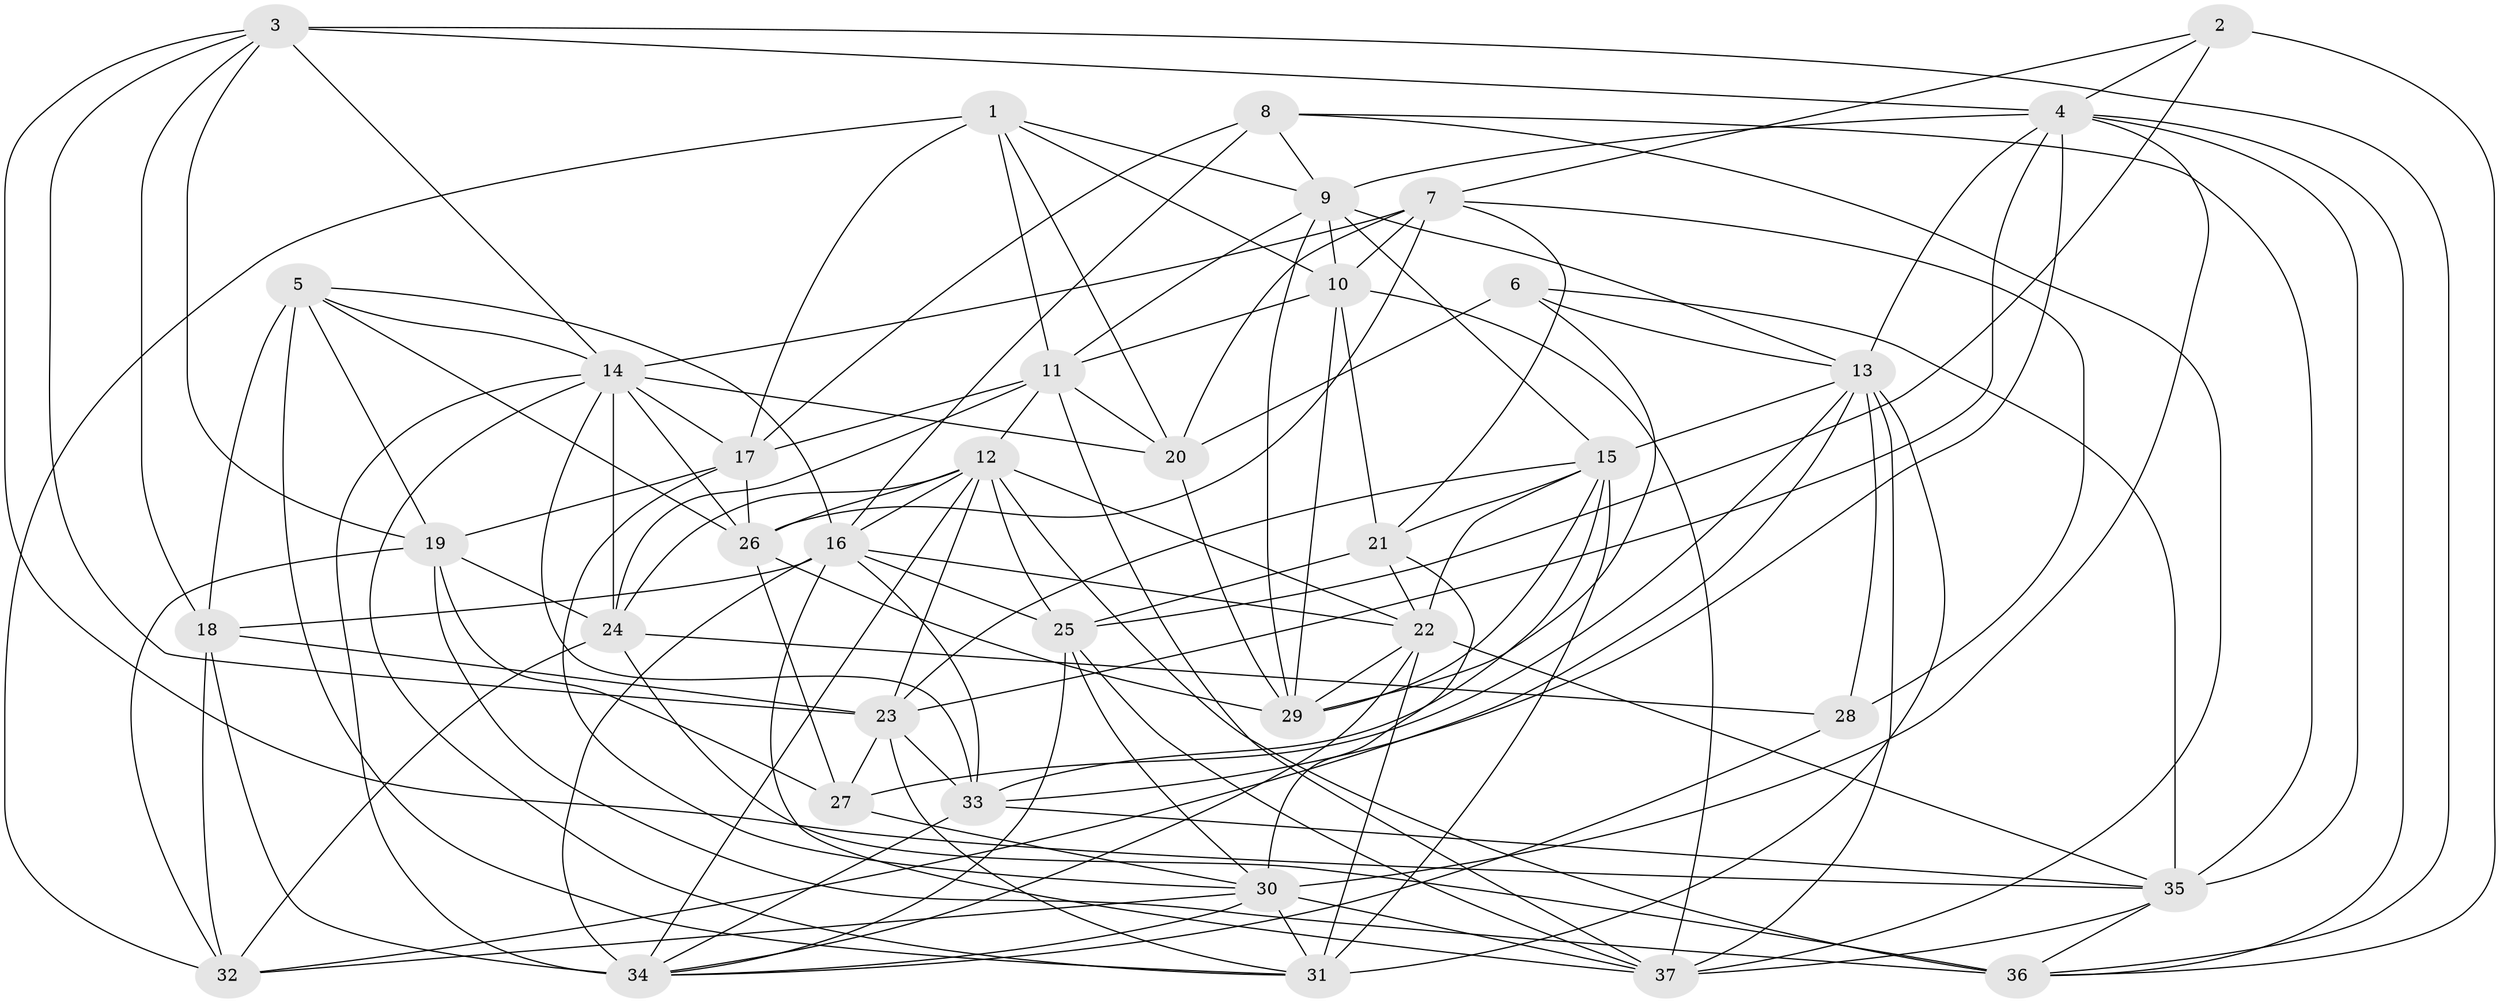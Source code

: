 // original degree distribution, {4: 1.0}
// Generated by graph-tools (version 1.1) at 2025/38/03/04/25 23:38:11]
// undirected, 37 vertices, 131 edges
graph export_dot {
  node [color=gray90,style=filled];
  1;
  2;
  3;
  4;
  5;
  6;
  7;
  8;
  9;
  10;
  11;
  12;
  13;
  14;
  15;
  16;
  17;
  18;
  19;
  20;
  21;
  22;
  23;
  24;
  25;
  26;
  27;
  28;
  29;
  30;
  31;
  32;
  33;
  34;
  35;
  36;
  37;
  1 -- 9 [weight=1.0];
  1 -- 10 [weight=1.0];
  1 -- 11 [weight=1.0];
  1 -- 17 [weight=1.0];
  1 -- 20 [weight=1.0];
  1 -- 32 [weight=1.0];
  2 -- 4 [weight=1.0];
  2 -- 7 [weight=1.0];
  2 -- 25 [weight=1.0];
  2 -- 36 [weight=1.0];
  3 -- 4 [weight=2.0];
  3 -- 14 [weight=1.0];
  3 -- 18 [weight=1.0];
  3 -- 19 [weight=1.0];
  3 -- 23 [weight=1.0];
  3 -- 35 [weight=1.0];
  3 -- 36 [weight=1.0];
  4 -- 9 [weight=1.0];
  4 -- 13 [weight=1.0];
  4 -- 23 [weight=1.0];
  4 -- 30 [weight=1.0];
  4 -- 33 [weight=1.0];
  4 -- 35 [weight=1.0];
  4 -- 36 [weight=1.0];
  5 -- 14 [weight=1.0];
  5 -- 16 [weight=1.0];
  5 -- 18 [weight=1.0];
  5 -- 19 [weight=1.0];
  5 -- 26 [weight=1.0];
  5 -- 31 [weight=1.0];
  6 -- 13 [weight=1.0];
  6 -- 20 [weight=1.0];
  6 -- 29 [weight=1.0];
  6 -- 35 [weight=1.0];
  7 -- 10 [weight=1.0];
  7 -- 14 [weight=1.0];
  7 -- 20 [weight=3.0];
  7 -- 21 [weight=2.0];
  7 -- 26 [weight=1.0];
  7 -- 28 [weight=1.0];
  8 -- 9 [weight=1.0];
  8 -- 16 [weight=1.0];
  8 -- 17 [weight=2.0];
  8 -- 35 [weight=1.0];
  8 -- 37 [weight=1.0];
  9 -- 10 [weight=1.0];
  9 -- 11 [weight=1.0];
  9 -- 13 [weight=1.0];
  9 -- 15 [weight=2.0];
  9 -- 29 [weight=2.0];
  10 -- 11 [weight=1.0];
  10 -- 21 [weight=2.0];
  10 -- 29 [weight=1.0];
  10 -- 37 [weight=1.0];
  11 -- 12 [weight=1.0];
  11 -- 17 [weight=1.0];
  11 -- 20 [weight=1.0];
  11 -- 24 [weight=1.0];
  11 -- 37 [weight=1.0];
  12 -- 16 [weight=1.0];
  12 -- 22 [weight=1.0];
  12 -- 23 [weight=1.0];
  12 -- 24 [weight=1.0];
  12 -- 25 [weight=1.0];
  12 -- 26 [weight=1.0];
  12 -- 34 [weight=1.0];
  12 -- 36 [weight=2.0];
  13 -- 15 [weight=1.0];
  13 -- 27 [weight=1.0];
  13 -- 28 [weight=1.0];
  13 -- 31 [weight=2.0];
  13 -- 32 [weight=1.0];
  13 -- 37 [weight=1.0];
  14 -- 17 [weight=1.0];
  14 -- 20 [weight=1.0];
  14 -- 24 [weight=1.0];
  14 -- 26 [weight=1.0];
  14 -- 31 [weight=1.0];
  14 -- 33 [weight=1.0];
  14 -- 34 [weight=1.0];
  15 -- 21 [weight=1.0];
  15 -- 22 [weight=1.0];
  15 -- 23 [weight=1.0];
  15 -- 29 [weight=2.0];
  15 -- 31 [weight=1.0];
  15 -- 33 [weight=1.0];
  16 -- 18 [weight=1.0];
  16 -- 22 [weight=1.0];
  16 -- 25 [weight=2.0];
  16 -- 33 [weight=1.0];
  16 -- 34 [weight=1.0];
  16 -- 37 [weight=1.0];
  17 -- 19 [weight=1.0];
  17 -- 26 [weight=1.0];
  17 -- 30 [weight=1.0];
  18 -- 23 [weight=1.0];
  18 -- 32 [weight=1.0];
  18 -- 34 [weight=1.0];
  19 -- 24 [weight=1.0];
  19 -- 27 [weight=2.0];
  19 -- 32 [weight=1.0];
  19 -- 36 [weight=1.0];
  20 -- 29 [weight=1.0];
  21 -- 22 [weight=1.0];
  21 -- 25 [weight=1.0];
  21 -- 30 [weight=1.0];
  22 -- 29 [weight=1.0];
  22 -- 31 [weight=1.0];
  22 -- 34 [weight=1.0];
  22 -- 35 [weight=1.0];
  23 -- 27 [weight=1.0];
  23 -- 31 [weight=1.0];
  23 -- 33 [weight=1.0];
  24 -- 28 [weight=1.0];
  24 -- 32 [weight=2.0];
  24 -- 36 [weight=1.0];
  25 -- 30 [weight=1.0];
  25 -- 34 [weight=1.0];
  25 -- 37 [weight=1.0];
  26 -- 27 [weight=1.0];
  26 -- 29 [weight=2.0];
  27 -- 30 [weight=1.0];
  28 -- 34 [weight=1.0];
  30 -- 31 [weight=1.0];
  30 -- 32 [weight=2.0];
  30 -- 34 [weight=1.0];
  30 -- 37 [weight=1.0];
  33 -- 34 [weight=2.0];
  33 -- 35 [weight=1.0];
  35 -- 36 [weight=1.0];
  35 -- 37 [weight=1.0];
}
